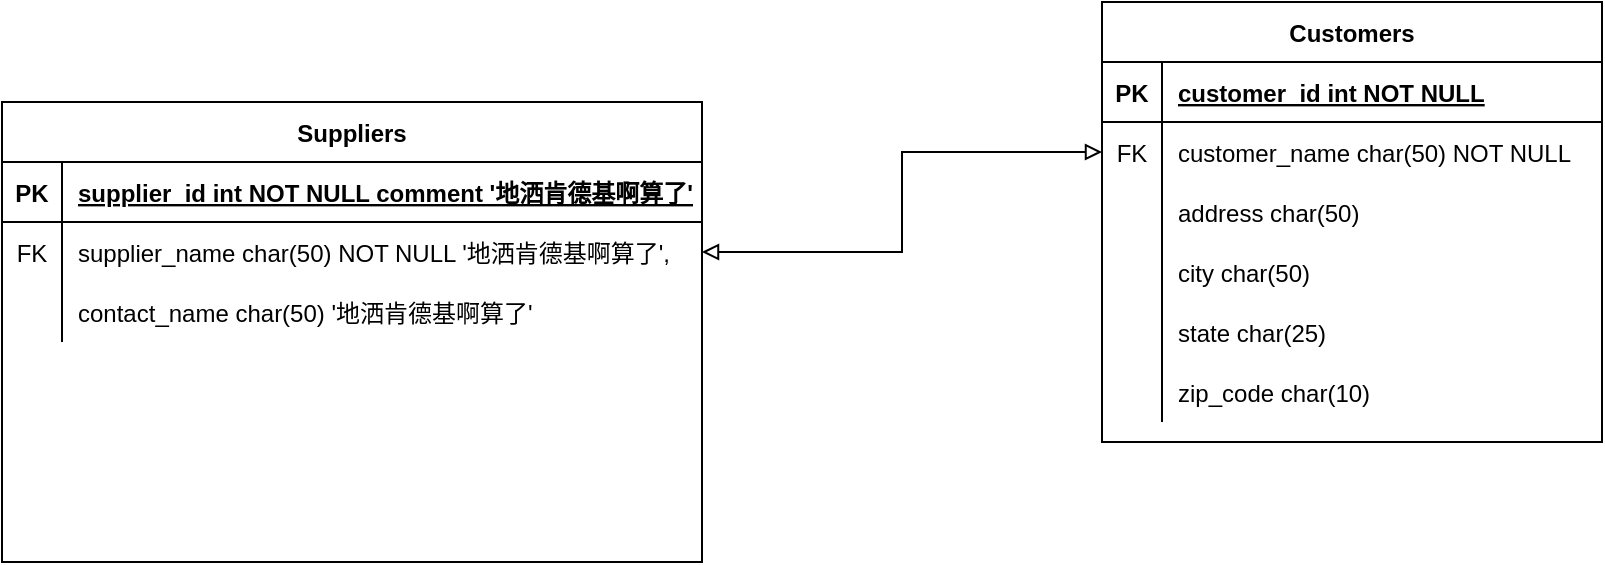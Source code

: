 <mxfile version="14.6.11" type="github"><diagram id="qB_SVsoG3gKYQg0G9r7f" name="Page-1"><mxGraphModel dx="2066" dy="995" grid="1" gridSize="10" guides="1" tooltips="1" connect="1" arrows="1" fold="1" page="1" pageScale="1" pageWidth="827" pageHeight="1169" math="0" shadow="0"><root><mxCell id="0"/><mxCell id="1" parent="0"/><mxCell id="WtCzcfY-T2a5f4NEQfK5-52" value="Suppliers" style="shape=table;startSize=30;container=1;collapsible=1;childLayout=tableLayout;fixedRows=1;rowLines=0;fontStyle=1;align=center;resizeLast=1;" parent="1" vertex="1"><mxGeometry x="320" y="260" width="350" height="230" as="geometry"/></mxCell><mxCell id="WtCzcfY-T2a5f4NEQfK5-53" value="" style="shape=partialRectangle;collapsible=0;dropTarget=0;pointerEvents=0;fillColor=none;points=[[0,0.5],[1,0.5]];portConstraint=eastwest;top=0;left=0;right=0;bottom=1;" parent="WtCzcfY-T2a5f4NEQfK5-52" vertex="1"><mxGeometry y="30" width="350" height="30" as="geometry"/></mxCell><mxCell id="WtCzcfY-T2a5f4NEQfK5-54" value="PK" style="shape=partialRectangle;overflow=hidden;connectable=0;fillColor=none;top=0;left=0;bottom=0;right=0;fontStyle=1;" parent="WtCzcfY-T2a5f4NEQfK5-53" vertex="1"><mxGeometry width="30" height="30" as="geometry"/></mxCell><mxCell id="WtCzcfY-T2a5f4NEQfK5-55" value="supplier_id int NOT NULL  comment '地洒肯德基啊算了'" style="shape=partialRectangle;overflow=hidden;connectable=0;fillColor=none;top=0;left=0;bottom=0;right=0;align=left;spacingLeft=6;fontStyle=5;" parent="WtCzcfY-T2a5f4NEQfK5-53" vertex="1"><mxGeometry x="30" width="320" height="30" as="geometry"/></mxCell><mxCell id="WtCzcfY-T2a5f4NEQfK5-56" value="" style="shape=partialRectangle;collapsible=0;dropTarget=0;pointerEvents=0;fillColor=none;points=[[0,0.5],[1,0.5]];portConstraint=eastwest;top=0;left=0;right=0;bottom=0;" parent="WtCzcfY-T2a5f4NEQfK5-52" vertex="1"><mxGeometry y="60" width="350" height="30" as="geometry"/></mxCell><mxCell id="WtCzcfY-T2a5f4NEQfK5-57" value="FK" style="shape=partialRectangle;overflow=hidden;connectable=0;fillColor=none;top=0;left=0;bottom=0;right=0;" parent="WtCzcfY-T2a5f4NEQfK5-56" vertex="1"><mxGeometry width="30" height="30" as="geometry"/></mxCell><mxCell id="WtCzcfY-T2a5f4NEQfK5-58" value="supplier_name char(50) NOT NULL '地洒肯德基啊算了'," style="shape=partialRectangle;overflow=hidden;connectable=0;fillColor=none;top=0;left=0;bottom=0;right=0;align=left;spacingLeft=6;" parent="WtCzcfY-T2a5f4NEQfK5-56" vertex="1"><mxGeometry x="30" width="320" height="30" as="geometry"/></mxCell><mxCell id="WtCzcfY-T2a5f4NEQfK5-59" value="" style="shape=partialRectangle;collapsible=0;dropTarget=0;pointerEvents=0;fillColor=none;points=[[0,0.5],[1,0.5]];portConstraint=eastwest;top=0;left=0;right=0;bottom=0;" parent="WtCzcfY-T2a5f4NEQfK5-52" vertex="1"><mxGeometry y="90" width="350" height="30" as="geometry"/></mxCell><mxCell id="WtCzcfY-T2a5f4NEQfK5-60" value="" style="shape=partialRectangle;overflow=hidden;connectable=0;fillColor=none;top=0;left=0;bottom=0;right=0;" parent="WtCzcfY-T2a5f4NEQfK5-59" vertex="1"><mxGeometry width="30" height="30" as="geometry"/></mxCell><mxCell id="WtCzcfY-T2a5f4NEQfK5-61" value="contact_name char(50) '地洒肯德基啊算了'" style="shape=partialRectangle;overflow=hidden;connectable=0;fillColor=none;top=0;left=0;bottom=0;right=0;align=left;spacingLeft=6;" parent="WtCzcfY-T2a5f4NEQfK5-59" vertex="1"><mxGeometry x="30" width="320" height="30" as="geometry"/></mxCell><mxCell id="WtCzcfY-T2a5f4NEQfK5-62" value="Customers" style="shape=table;startSize=30;container=1;collapsible=1;childLayout=tableLayout;fixedRows=1;rowLines=0;fontStyle=1;align=center;resizeLast=1;" parent="1" vertex="1"><mxGeometry x="870" y="210" width="250" height="220" as="geometry"/></mxCell><mxCell id="WtCzcfY-T2a5f4NEQfK5-63" value="" style="shape=partialRectangle;collapsible=0;dropTarget=0;pointerEvents=0;fillColor=none;points=[[0,0.5],[1,0.5]];portConstraint=eastwest;top=0;left=0;right=0;bottom=1;" parent="WtCzcfY-T2a5f4NEQfK5-62" vertex="1"><mxGeometry y="30" width="250" height="30" as="geometry"/></mxCell><mxCell id="WtCzcfY-T2a5f4NEQfK5-64" value="PK" style="shape=partialRectangle;overflow=hidden;connectable=0;fillColor=none;top=0;left=0;bottom=0;right=0;fontStyle=1;" parent="WtCzcfY-T2a5f4NEQfK5-63" vertex="1"><mxGeometry width="30" height="30" as="geometry"/></mxCell><mxCell id="WtCzcfY-T2a5f4NEQfK5-65" value="customer_id int NOT NULL " style="shape=partialRectangle;overflow=hidden;connectable=0;fillColor=none;top=0;left=0;bottom=0;right=0;align=left;spacingLeft=6;fontStyle=5;" parent="WtCzcfY-T2a5f4NEQfK5-63" vertex="1"><mxGeometry x="30" width="220" height="30" as="geometry"/></mxCell><mxCell id="WtCzcfY-T2a5f4NEQfK5-66" value="" style="shape=partialRectangle;collapsible=0;dropTarget=0;pointerEvents=0;fillColor=none;points=[[0,0.5],[1,0.5]];portConstraint=eastwest;top=0;left=0;right=0;bottom=0;" parent="WtCzcfY-T2a5f4NEQfK5-62" vertex="1"><mxGeometry y="60" width="250" height="30" as="geometry"/></mxCell><mxCell id="WtCzcfY-T2a5f4NEQfK5-67" value="FK" style="shape=partialRectangle;overflow=hidden;connectable=0;fillColor=none;top=0;left=0;bottom=0;right=0;" parent="WtCzcfY-T2a5f4NEQfK5-66" vertex="1"><mxGeometry width="30" height="30" as="geometry"/></mxCell><mxCell id="WtCzcfY-T2a5f4NEQfK5-68" value="customer_name char(50) NOT NULL" style="shape=partialRectangle;overflow=hidden;connectable=0;fillColor=none;top=0;left=0;bottom=0;right=0;align=left;spacingLeft=6;" parent="WtCzcfY-T2a5f4NEQfK5-66" vertex="1"><mxGeometry x="30" width="220" height="30" as="geometry"/></mxCell><mxCell id="WtCzcfY-T2a5f4NEQfK5-69" value="" style="shape=partialRectangle;collapsible=0;dropTarget=0;pointerEvents=0;fillColor=none;points=[[0,0.5],[1,0.5]];portConstraint=eastwest;top=0;left=0;right=0;bottom=0;" parent="WtCzcfY-T2a5f4NEQfK5-62" vertex="1"><mxGeometry y="90" width="250" height="30" as="geometry"/></mxCell><mxCell id="WtCzcfY-T2a5f4NEQfK5-70" value="" style="shape=partialRectangle;overflow=hidden;connectable=0;fillColor=none;top=0;left=0;bottom=0;right=0;" parent="WtCzcfY-T2a5f4NEQfK5-69" vertex="1"><mxGeometry width="30" height="30" as="geometry"/></mxCell><mxCell id="WtCzcfY-T2a5f4NEQfK5-71" value="address char(50)" style="shape=partialRectangle;overflow=hidden;connectable=0;fillColor=none;top=0;left=0;bottom=0;right=0;align=left;spacingLeft=6;" parent="WtCzcfY-T2a5f4NEQfK5-69" vertex="1"><mxGeometry x="30" width="220" height="30" as="geometry"/></mxCell><mxCell id="WtCzcfY-T2a5f4NEQfK5-72" value="" style="shape=partialRectangle;collapsible=0;dropTarget=0;pointerEvents=0;fillColor=none;points=[[0,0.5],[1,0.5]];portConstraint=eastwest;top=0;left=0;right=0;bottom=0;" parent="WtCzcfY-T2a5f4NEQfK5-62" vertex="1"><mxGeometry y="120" width="250" height="30" as="geometry"/></mxCell><mxCell id="WtCzcfY-T2a5f4NEQfK5-73" value="" style="shape=partialRectangle;overflow=hidden;connectable=0;fillColor=none;top=0;left=0;bottom=0;right=0;" parent="WtCzcfY-T2a5f4NEQfK5-72" vertex="1"><mxGeometry width="30" height="30" as="geometry"/></mxCell><mxCell id="WtCzcfY-T2a5f4NEQfK5-74" value="city char(50)" style="shape=partialRectangle;overflow=hidden;connectable=0;fillColor=none;top=0;left=0;bottom=0;right=0;align=left;spacingLeft=6;" parent="WtCzcfY-T2a5f4NEQfK5-72" vertex="1"><mxGeometry x="30" width="220" height="30" as="geometry"/></mxCell><mxCell id="WtCzcfY-T2a5f4NEQfK5-75" value="" style="shape=partialRectangle;collapsible=0;dropTarget=0;pointerEvents=0;fillColor=none;points=[[0,0.5],[1,0.5]];portConstraint=eastwest;top=0;left=0;right=0;bottom=0;" parent="WtCzcfY-T2a5f4NEQfK5-62" vertex="1"><mxGeometry y="150" width="250" height="30" as="geometry"/></mxCell><mxCell id="WtCzcfY-T2a5f4NEQfK5-76" value="" style="shape=partialRectangle;overflow=hidden;connectable=0;fillColor=none;top=0;left=0;bottom=0;right=0;" parent="WtCzcfY-T2a5f4NEQfK5-75" vertex="1"><mxGeometry width="30" height="30" as="geometry"/></mxCell><mxCell id="WtCzcfY-T2a5f4NEQfK5-77" value="state char(25)" style="shape=partialRectangle;overflow=hidden;connectable=0;fillColor=none;top=0;left=0;bottom=0;right=0;align=left;spacingLeft=6;" parent="WtCzcfY-T2a5f4NEQfK5-75" vertex="1"><mxGeometry x="30" width="220" height="30" as="geometry"/></mxCell><mxCell id="WtCzcfY-T2a5f4NEQfK5-78" value="" style="shape=partialRectangle;collapsible=0;dropTarget=0;pointerEvents=0;fillColor=none;points=[[0,0.5],[1,0.5]];portConstraint=eastwest;top=0;left=0;right=0;bottom=0;" parent="WtCzcfY-T2a5f4NEQfK5-62" vertex="1"><mxGeometry y="180" width="250" height="30" as="geometry"/></mxCell><mxCell id="WtCzcfY-T2a5f4NEQfK5-79" value="" style="shape=partialRectangle;overflow=hidden;connectable=0;fillColor=none;top=0;left=0;bottom=0;right=0;" parent="WtCzcfY-T2a5f4NEQfK5-78" vertex="1"><mxGeometry width="30" height="30" as="geometry"/></mxCell><mxCell id="WtCzcfY-T2a5f4NEQfK5-80" value="zip_code char(10)" style="shape=partialRectangle;overflow=hidden;connectable=0;fillColor=none;top=0;left=0;bottom=0;right=0;align=left;spacingLeft=6;" parent="WtCzcfY-T2a5f4NEQfK5-78" vertex="1"><mxGeometry x="30" width="220" height="30" as="geometry"/></mxCell><mxCell id="WtCzcfY-T2a5f4NEQfK5-82" style="edgeStyle=orthogonalEdgeStyle;rounded=0;orthogonalLoop=1;jettySize=auto;html=1;exitX=1;exitY=0.5;exitDx=0;exitDy=0;entryX=0;entryY=0.5;entryDx=0;entryDy=0;startArrow=block;startFill=0;endArrow=block;endFill=0;" parent="1" source="WtCzcfY-T2a5f4NEQfK5-56" target="WtCzcfY-T2a5f4NEQfK5-66" edge="1"><mxGeometry relative="1" as="geometry"/></mxCell></root></mxGraphModel></diagram></mxfile>